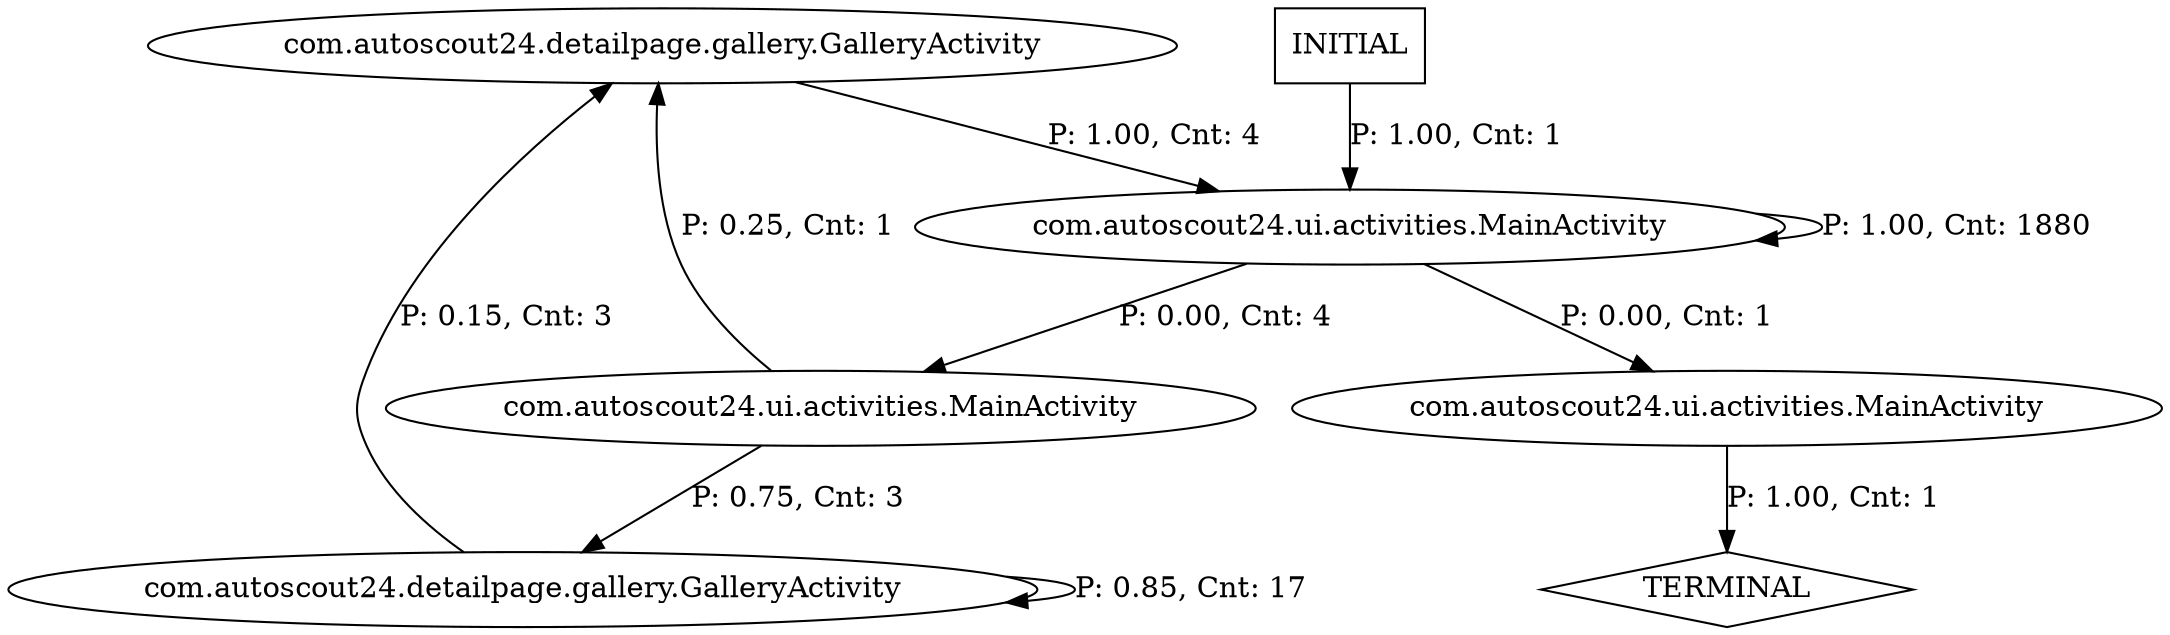 digraph G {
  0 [label="com.autoscout24.detailpage.gallery.GalleryActivity"];
  1 [label="com.autoscout24.detailpage.gallery.GalleryActivity"];
  2 [label="com.autoscout24.ui.activities.MainActivity"];
  3 [label="com.autoscout24.ui.activities.MainActivity"];
  4 [label="com.autoscout24.ui.activities.MainActivity"];
  5 [label="TERMINAL",shape=diamond];
  6 [label="INITIAL",shape=box];
0->4 [label="P: 1.00, Cnt: 4"];
1->0 [label="P: 0.15, Cnt: 3"];
1->1 [label="P: 0.85, Cnt: 17"];
2->5 [label="P: 1.00, Cnt: 1"];
3->0 [label="P: 0.25, Cnt: 1"];
3->1 [label="P: 0.75, Cnt: 3"];
4->2 [label="P: 0.00, Cnt: 1"];
4->3 [label="P: 0.00, Cnt: 4"];
4->4 [label="P: 1.00, Cnt: 1880"];
6->4 [label="P: 1.00, Cnt: 1"];
}
